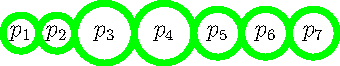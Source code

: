 size(6cm);

path C = E..N..W..S..cycle;

real c = 0;
real r;
path p;

r = 0.3;
p = scale(r)*C;
draw(p, green+3);
label("$p_1$",c);
c = c + r;

r = 0.3;
c = c + r;
p = shift(c)*scale(r)*C;
draw(p, green+3);
label("$p_2$",c);
c = c + r;

r = 0.5;
c = c + r;
p = shift(c)*scale(r)*C;
draw(p, green+3);
label("$p_3$",c);
c = c + r;

r = 0.5;
c = c + r;
p = shift(c)*scale(r)*C;
draw(p, green+3);
label("$p_4$",c);
c = c + r;

r = 0.4;
c = c + r;
p = shift(c)*scale(r)*C;
draw(p, green+3);
label("$p_5$",c);
c = c + r;

r = 0.4;
c = c + r;
p = shift(c)*scale(r)*C;
draw(p, green+3);
label("$p_6$",c);
c = c + r;

r = 0.4;
c = c + r;
p = shift(c)*scale(r)*C;
draw(p, green+3);
label("$p_7$",c);
c = c + r;
